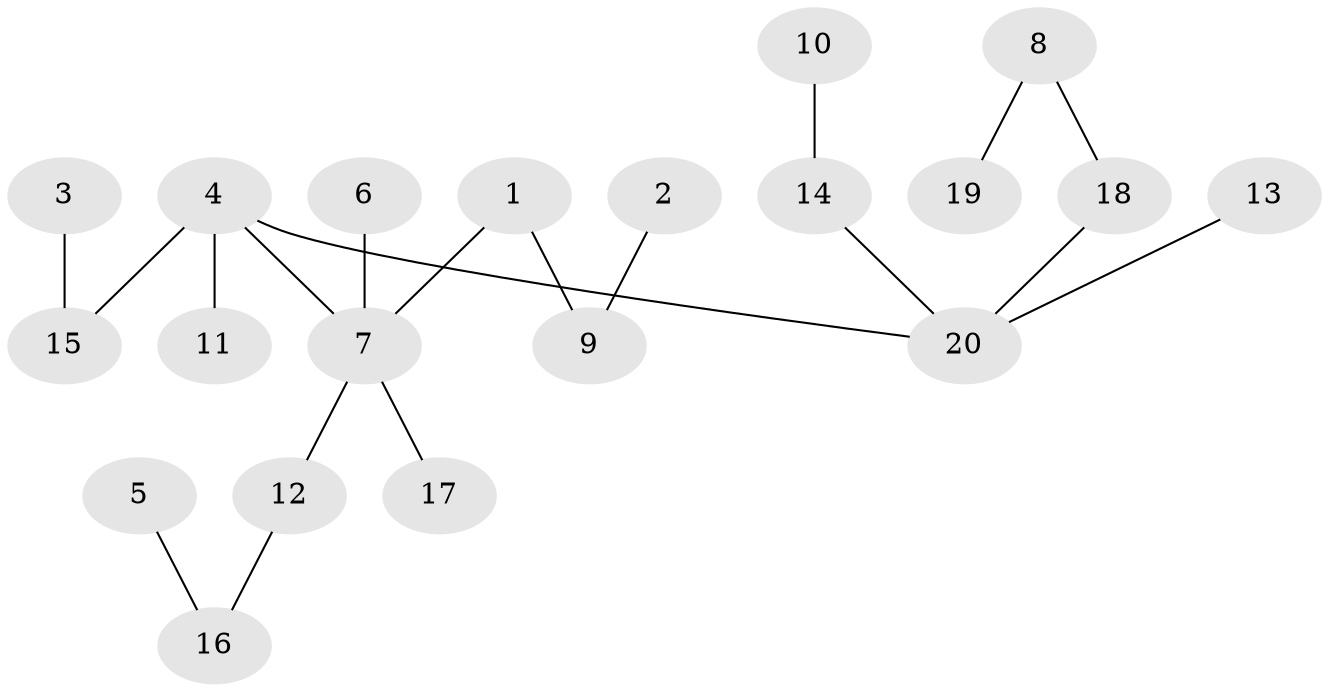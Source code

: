 // original degree distribution, {4: 0.140625, 6: 0.015625, 3: 0.125, 1: 0.546875, 5: 0.015625, 2: 0.15625}
// Generated by graph-tools (version 1.1) at 2025/37/03/04/25 23:37:21]
// undirected, 20 vertices, 19 edges
graph export_dot {
  node [color=gray90,style=filled];
  1;
  2;
  3;
  4;
  5;
  6;
  7;
  8;
  9;
  10;
  11;
  12;
  13;
  14;
  15;
  16;
  17;
  18;
  19;
  20;
  1 -- 7 [weight=1.0];
  1 -- 9 [weight=1.0];
  2 -- 9 [weight=1.0];
  3 -- 15 [weight=1.0];
  4 -- 7 [weight=1.0];
  4 -- 11 [weight=1.0];
  4 -- 15 [weight=1.0];
  4 -- 20 [weight=1.0];
  5 -- 16 [weight=1.0];
  6 -- 7 [weight=1.0];
  7 -- 12 [weight=1.0];
  7 -- 17 [weight=1.0];
  8 -- 18 [weight=1.0];
  8 -- 19 [weight=1.0];
  10 -- 14 [weight=1.0];
  12 -- 16 [weight=1.0];
  13 -- 20 [weight=1.0];
  14 -- 20 [weight=1.0];
  18 -- 20 [weight=1.0];
}
